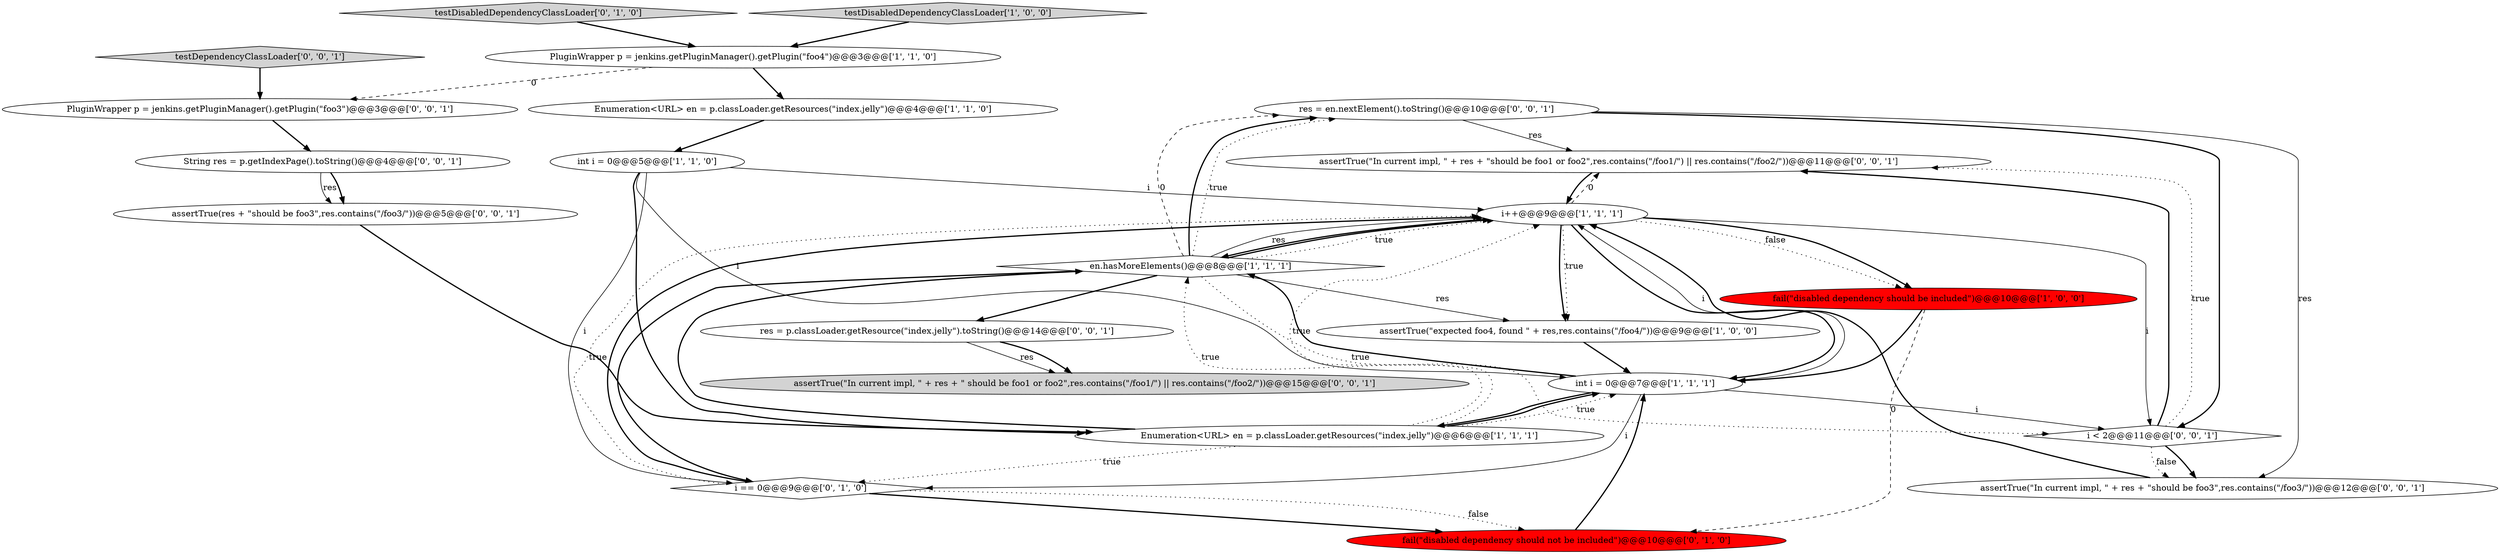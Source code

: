 digraph {
21 [style = filled, label = "res = en.nextElement().toString()@@@10@@@['0', '0', '1']", fillcolor = white, shape = ellipse image = "AAA0AAABBB3BBB"];
22 [style = filled, label = "testDependencyClassLoader['0', '0', '1']", fillcolor = lightgray, shape = diamond image = "AAA0AAABBB3BBB"];
17 [style = filled, label = "res = p.classLoader.getResource(\"index.jelly\").toString()@@@14@@@['0', '0', '1']", fillcolor = white, shape = ellipse image = "AAA0AAABBB3BBB"];
8 [style = filled, label = "en.hasMoreElements()@@@8@@@['1', '1', '1']", fillcolor = white, shape = diamond image = "AAA0AAABBB1BBB"];
11 [style = filled, label = "fail(\"disabled dependency should not be included\")@@@10@@@['0', '1', '0']", fillcolor = red, shape = ellipse image = "AAA1AAABBB2BBB"];
12 [style = filled, label = "testDisabledDependencyClassLoader['0', '1', '0']", fillcolor = lightgray, shape = diamond image = "AAA0AAABBB2BBB"];
6 [style = filled, label = "assertTrue(\"expected foo4, found \" + res,res.contains(\"/foo4/\"))@@@9@@@['1', '0', '0']", fillcolor = white, shape = ellipse image = "AAA0AAABBB1BBB"];
2 [style = filled, label = "Enumeration<URL> en = p.classLoader.getResources(\"index.jelly\")@@@6@@@['1', '1', '1']", fillcolor = white, shape = ellipse image = "AAA0AAABBB1BBB"];
3 [style = filled, label = "PluginWrapper p = jenkins.getPluginManager().getPlugin(\"foo4\")@@@3@@@['1', '1', '0']", fillcolor = white, shape = ellipse image = "AAA0AAABBB1BBB"];
5 [style = filled, label = "int i = 0@@@5@@@['1', '1', '0']", fillcolor = white, shape = ellipse image = "AAA0AAABBB1BBB"];
1 [style = filled, label = "int i = 0@@@7@@@['1', '1', '1']", fillcolor = white, shape = ellipse image = "AAA0AAABBB1BBB"];
18 [style = filled, label = "assertTrue(\"In current impl, \" + res + \"should be foo1 or foo2\",res.contains(\"/foo1/\") || res.contains(\"/foo2/\"))@@@11@@@['0', '0', '1']", fillcolor = white, shape = ellipse image = "AAA0AAABBB3BBB"];
7 [style = filled, label = "i++@@@9@@@['1', '1', '1']", fillcolor = white, shape = ellipse image = "AAA0AAABBB1BBB"];
4 [style = filled, label = "Enumeration<URL> en = p.classLoader.getResources(\"index.jelly\")@@@4@@@['1', '1', '0']", fillcolor = white, shape = ellipse image = "AAA0AAABBB1BBB"];
20 [style = filled, label = "assertTrue(res + \"should be foo3\",res.contains(\"/foo3/\"))@@@5@@@['0', '0', '1']", fillcolor = white, shape = ellipse image = "AAA0AAABBB3BBB"];
16 [style = filled, label = "PluginWrapper p = jenkins.getPluginManager().getPlugin(\"foo3\")@@@3@@@['0', '0', '1']", fillcolor = white, shape = ellipse image = "AAA0AAABBB3BBB"];
0 [style = filled, label = "testDisabledDependencyClassLoader['1', '0', '0']", fillcolor = lightgray, shape = diamond image = "AAA0AAABBB1BBB"];
9 [style = filled, label = "fail(\"disabled dependency should be included\")@@@10@@@['1', '0', '0']", fillcolor = red, shape = ellipse image = "AAA1AAABBB1BBB"];
10 [style = filled, label = "i == 0@@@9@@@['0', '1', '0']", fillcolor = white, shape = diamond image = "AAA0AAABBB2BBB"];
13 [style = filled, label = "i < 2@@@11@@@['0', '0', '1']", fillcolor = white, shape = diamond image = "AAA0AAABBB3BBB"];
19 [style = filled, label = "assertTrue(\"In current impl, \" + res + \"should be foo3\",res.contains(\"/foo3/\"))@@@12@@@['0', '0', '1']", fillcolor = white, shape = ellipse image = "AAA0AAABBB3BBB"];
14 [style = filled, label = "assertTrue(\"In current impl, \" + res + \" should be foo1 or foo2\",res.contains(\"/foo1/\") || res.contains(\"/foo2/\"))@@@15@@@['0', '0', '1']", fillcolor = lightgray, shape = ellipse image = "AAA0AAABBB3BBB"];
15 [style = filled, label = "String res = p.getIndexPage().toString()@@@4@@@['0', '0', '1']", fillcolor = white, shape = ellipse image = "AAA0AAABBB3BBB"];
2->10 [style = dotted, label="true"];
0->3 [style = bold, label=""];
16->15 [style = bold, label=""];
8->10 [style = bold, label=""];
7->6 [style = dotted, label="true"];
13->18 [style = dotted, label="true"];
7->1 [style = bold, label=""];
1->8 [style = bold, label=""];
7->18 [style = dashed, label="0"];
17->14 [style = solid, label="res"];
8->21 [style = dotted, label="true"];
2->8 [style = dotted, label="true"];
21->19 [style = solid, label="res"];
11->1 [style = bold, label=""];
22->16 [style = bold, label=""];
2->1 [style = bold, label=""];
3->16 [style = dashed, label="0"];
8->7 [style = dotted, label="true"];
5->7 [style = solid, label="i"];
15->20 [style = solid, label="res"];
5->1 [style = solid, label="i"];
7->9 [style = dotted, label="false"];
7->8 [style = bold, label=""];
8->21 [style = dashed, label="0"];
3->4 [style = bold, label=""];
10->7 [style = bold, label=""];
8->7 [style = bold, label=""];
7->13 [style = solid, label="i"];
20->2 [style = bold, label=""];
8->6 [style = solid, label="res"];
7->9 [style = bold, label=""];
8->17 [style = bold, label=""];
6->1 [style = bold, label=""];
5->2 [style = bold, label=""];
13->19 [style = bold, label=""];
10->11 [style = dotted, label="false"];
13->19 [style = dotted, label="false"];
8->7 [style = solid, label="res"];
21->18 [style = solid, label="res"];
17->14 [style = bold, label=""];
2->1 [style = dotted, label="true"];
15->20 [style = bold, label=""];
2->7 [style = dotted, label="true"];
7->6 [style = bold, label=""];
1->10 [style = solid, label="i"];
8->21 [style = bold, label=""];
9->11 [style = dashed, label="0"];
1->2 [style = bold, label=""];
12->3 [style = bold, label=""];
8->13 [style = dotted, label="true"];
9->1 [style = bold, label=""];
18->7 [style = bold, label=""];
5->10 [style = solid, label="i"];
4->5 [style = bold, label=""];
19->7 [style = bold, label=""];
1->13 [style = solid, label="i"];
10->7 [style = dotted, label="true"];
1->7 [style = solid, label="i"];
13->18 [style = bold, label=""];
2->8 [style = bold, label=""];
21->13 [style = bold, label=""];
10->11 [style = bold, label=""];
}
